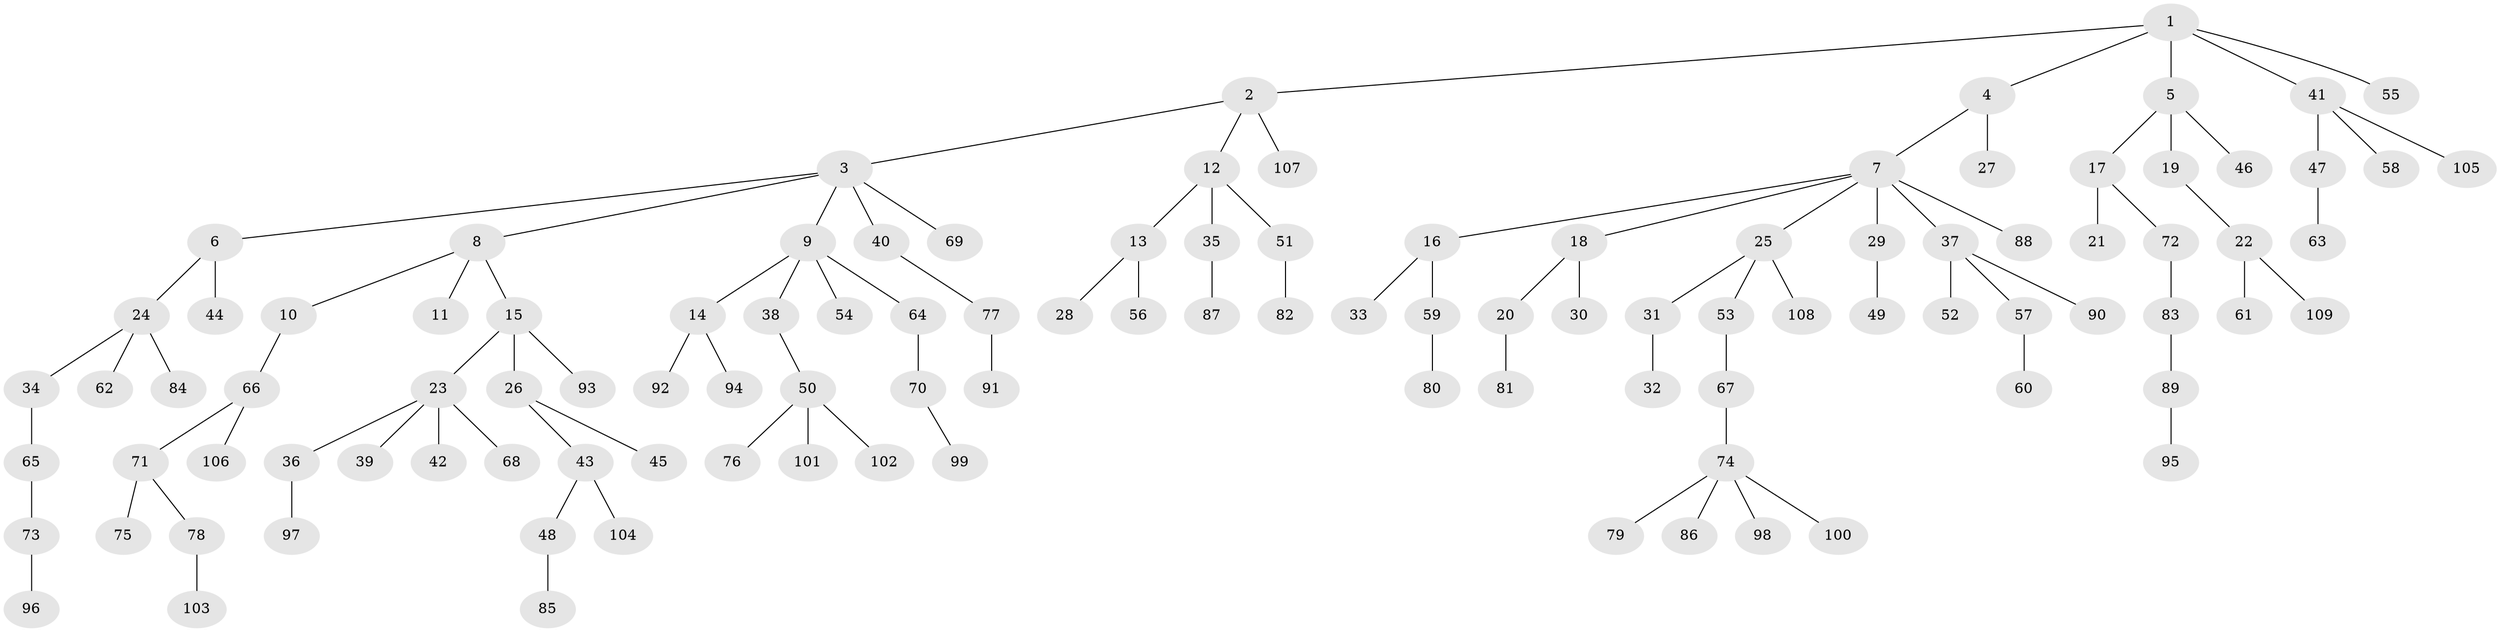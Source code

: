 // coarse degree distribution, {2: 0.2727272727272727, 3: 0.11363636363636363, 4: 0.09090909090909091, 1: 0.4772727272727273, 5: 0.045454545454545456}
// Generated by graph-tools (version 1.1) at 2025/37/03/04/25 23:37:18]
// undirected, 109 vertices, 108 edges
graph export_dot {
  node [color=gray90,style=filled];
  1;
  2;
  3;
  4;
  5;
  6;
  7;
  8;
  9;
  10;
  11;
  12;
  13;
  14;
  15;
  16;
  17;
  18;
  19;
  20;
  21;
  22;
  23;
  24;
  25;
  26;
  27;
  28;
  29;
  30;
  31;
  32;
  33;
  34;
  35;
  36;
  37;
  38;
  39;
  40;
  41;
  42;
  43;
  44;
  45;
  46;
  47;
  48;
  49;
  50;
  51;
  52;
  53;
  54;
  55;
  56;
  57;
  58;
  59;
  60;
  61;
  62;
  63;
  64;
  65;
  66;
  67;
  68;
  69;
  70;
  71;
  72;
  73;
  74;
  75;
  76;
  77;
  78;
  79;
  80;
  81;
  82;
  83;
  84;
  85;
  86;
  87;
  88;
  89;
  90;
  91;
  92;
  93;
  94;
  95;
  96;
  97;
  98;
  99;
  100;
  101;
  102;
  103;
  104;
  105;
  106;
  107;
  108;
  109;
  1 -- 2;
  1 -- 4;
  1 -- 5;
  1 -- 41;
  1 -- 55;
  2 -- 3;
  2 -- 12;
  2 -- 107;
  3 -- 6;
  3 -- 8;
  3 -- 9;
  3 -- 40;
  3 -- 69;
  4 -- 7;
  4 -- 27;
  5 -- 17;
  5 -- 19;
  5 -- 46;
  6 -- 24;
  6 -- 44;
  7 -- 16;
  7 -- 18;
  7 -- 25;
  7 -- 29;
  7 -- 37;
  7 -- 88;
  8 -- 10;
  8 -- 11;
  8 -- 15;
  9 -- 14;
  9 -- 38;
  9 -- 54;
  9 -- 64;
  10 -- 66;
  12 -- 13;
  12 -- 35;
  12 -- 51;
  13 -- 28;
  13 -- 56;
  14 -- 92;
  14 -- 94;
  15 -- 23;
  15 -- 26;
  15 -- 93;
  16 -- 33;
  16 -- 59;
  17 -- 21;
  17 -- 72;
  18 -- 20;
  18 -- 30;
  19 -- 22;
  20 -- 81;
  22 -- 61;
  22 -- 109;
  23 -- 36;
  23 -- 39;
  23 -- 42;
  23 -- 68;
  24 -- 34;
  24 -- 62;
  24 -- 84;
  25 -- 31;
  25 -- 53;
  25 -- 108;
  26 -- 43;
  26 -- 45;
  29 -- 49;
  31 -- 32;
  34 -- 65;
  35 -- 87;
  36 -- 97;
  37 -- 52;
  37 -- 57;
  37 -- 90;
  38 -- 50;
  40 -- 77;
  41 -- 47;
  41 -- 58;
  41 -- 105;
  43 -- 48;
  43 -- 104;
  47 -- 63;
  48 -- 85;
  50 -- 76;
  50 -- 101;
  50 -- 102;
  51 -- 82;
  53 -- 67;
  57 -- 60;
  59 -- 80;
  64 -- 70;
  65 -- 73;
  66 -- 71;
  66 -- 106;
  67 -- 74;
  70 -- 99;
  71 -- 75;
  71 -- 78;
  72 -- 83;
  73 -- 96;
  74 -- 79;
  74 -- 86;
  74 -- 98;
  74 -- 100;
  77 -- 91;
  78 -- 103;
  83 -- 89;
  89 -- 95;
}

